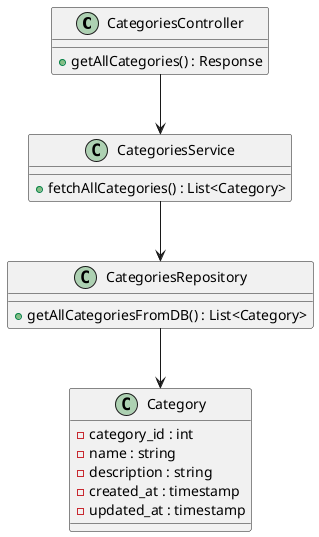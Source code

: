 @startuml getAllCategories
class CategoriesController {
  + getAllCategories() : Response
}

class CategoriesService {
  + fetchAllCategories() : List<Category>
}

class Category {
  - category_id : int
  - name : string
  - description : string
  - created_at : timestamp
  - updated_at : timestamp
}

class CategoriesRepository {
  + getAllCategoriesFromDB() : List<Category>
}

CategoriesController --> CategoriesService
CategoriesService --> CategoriesRepository
CategoriesRepository --> Category
@enduml
